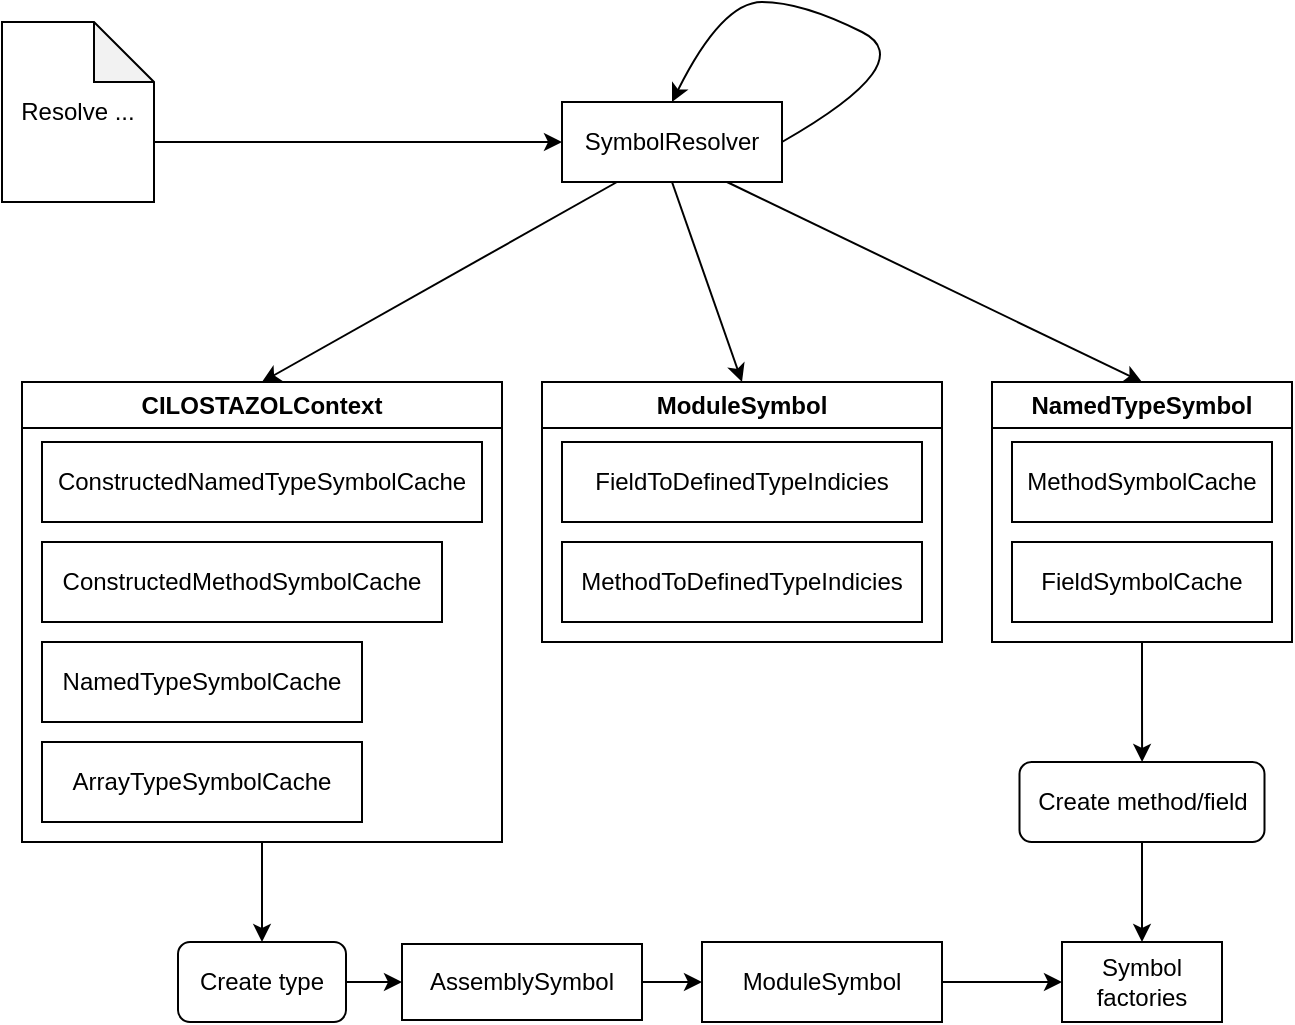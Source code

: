 <mxfile version="21.3.8" type="device">
  <diagram name="Page-1" id="Qsb8ecC2fXm5DqP-L0uR">
    <mxGraphModel dx="1434" dy="788" grid="1" gridSize="10" guides="1" tooltips="1" connect="1" arrows="1" fold="1" page="1" pageScale="1" pageWidth="827" pageHeight="1169" math="0" shadow="0">
      <root>
        <mxCell id="0" />
        <mxCell id="1" parent="0" />
        <mxCell id="NWMT-flrUUoNdrI8qfSR-24" style="rounded=0;orthogonalLoop=1;jettySize=auto;html=1;exitX=0.25;exitY=1;exitDx=0;exitDy=0;entryX=0.5;entryY=0;entryDx=0;entryDy=0;" edge="1" parent="1" source="NWMT-flrUUoNdrI8qfSR-1" target="NWMT-flrUUoNdrI8qfSR-7">
          <mxGeometry relative="1" as="geometry" />
        </mxCell>
        <mxCell id="NWMT-flrUUoNdrI8qfSR-25" style="rounded=0;orthogonalLoop=1;jettySize=auto;html=1;exitX=0.75;exitY=1;exitDx=0;exitDy=0;entryX=0.5;entryY=0;entryDx=0;entryDy=0;" edge="1" parent="1" source="NWMT-flrUUoNdrI8qfSR-1" target="NWMT-flrUUoNdrI8qfSR-11">
          <mxGeometry relative="1" as="geometry" />
        </mxCell>
        <mxCell id="NWMT-flrUUoNdrI8qfSR-26" style="rounded=0;orthogonalLoop=1;jettySize=auto;html=1;exitX=0.5;exitY=1;exitDx=0;exitDy=0;entryX=0.5;entryY=0;entryDx=0;entryDy=0;" edge="1" parent="1" source="NWMT-flrUUoNdrI8qfSR-1" target="NWMT-flrUUoNdrI8qfSR-14">
          <mxGeometry relative="1" as="geometry" />
        </mxCell>
        <mxCell id="NWMT-flrUUoNdrI8qfSR-1" value="SymbolResolver" style="rounded=0;whiteSpace=wrap;html=1;" vertex="1" parent="1">
          <mxGeometry x="320" y="60" width="110" height="40" as="geometry" />
        </mxCell>
        <mxCell id="NWMT-flrUUoNdrI8qfSR-11" value="NamedTypeSymbol" style="swimlane;whiteSpace=wrap;html=1;" vertex="1" parent="1">
          <mxGeometry x="535" y="200" width="150" height="130" as="geometry" />
        </mxCell>
        <mxCell id="NWMT-flrUUoNdrI8qfSR-12" value="MethodSymbolCache" style="rounded=0;whiteSpace=wrap;html=1;" vertex="1" parent="NWMT-flrUUoNdrI8qfSR-11">
          <mxGeometry x="10" y="30" width="130" height="40" as="geometry" />
        </mxCell>
        <mxCell id="NWMT-flrUUoNdrI8qfSR-13" value="FieldSymbolCache" style="rounded=0;whiteSpace=wrap;html=1;" vertex="1" parent="NWMT-flrUUoNdrI8qfSR-11">
          <mxGeometry x="10" y="80" width="130" height="40" as="geometry" />
        </mxCell>
        <mxCell id="NWMT-flrUUoNdrI8qfSR-14" value="ModuleSymbol" style="swimlane;whiteSpace=wrap;html=1;" vertex="1" parent="1">
          <mxGeometry x="310" y="200" width="200" height="130" as="geometry" />
        </mxCell>
        <mxCell id="NWMT-flrUUoNdrI8qfSR-16" value="FieldToDefinedTypeIndicies" style="rounded=0;whiteSpace=wrap;html=1;" vertex="1" parent="NWMT-flrUUoNdrI8qfSR-14">
          <mxGeometry x="10" y="30" width="180" height="40" as="geometry" />
        </mxCell>
        <mxCell id="NWMT-flrUUoNdrI8qfSR-15" value="MethodToDefinedTypeIndicies" style="rounded=0;whiteSpace=wrap;html=1;" vertex="1" parent="NWMT-flrUUoNdrI8qfSR-14">
          <mxGeometry x="10" y="80" width="180" height="40" as="geometry" />
        </mxCell>
        <mxCell id="NWMT-flrUUoNdrI8qfSR-36" style="edgeStyle=orthogonalEdgeStyle;rounded=0;orthogonalLoop=1;jettySize=auto;html=1;exitX=1;exitY=0.5;exitDx=0;exitDy=0;entryX=0;entryY=0.5;entryDx=0;entryDy=0;" edge="1" parent="1" source="NWMT-flrUUoNdrI8qfSR-18" target="NWMT-flrUUoNdrI8qfSR-34">
          <mxGeometry relative="1" as="geometry" />
        </mxCell>
        <mxCell id="NWMT-flrUUoNdrI8qfSR-18" value="Create type" style="rounded=1;whiteSpace=wrap;html=1;" vertex="1" parent="1">
          <mxGeometry x="128" y="480" width="84" height="40" as="geometry" />
        </mxCell>
        <mxCell id="NWMT-flrUUoNdrI8qfSR-39" style="edgeStyle=orthogonalEdgeStyle;rounded=0;orthogonalLoop=1;jettySize=auto;html=1;exitX=0.5;exitY=1;exitDx=0;exitDy=0;entryX=0.5;entryY=0;entryDx=0;entryDy=0;" edge="1" parent="1" source="NWMT-flrUUoNdrI8qfSR-19" target="NWMT-flrUUoNdrI8qfSR-27">
          <mxGeometry relative="1" as="geometry" />
        </mxCell>
        <mxCell id="NWMT-flrUUoNdrI8qfSR-19" value="Create method/field" style="rounded=1;whiteSpace=wrap;html=1;" vertex="1" parent="1">
          <mxGeometry x="548.75" y="390" width="122.5" height="40" as="geometry" />
        </mxCell>
        <mxCell id="NWMT-flrUUoNdrI8qfSR-28" style="edgeStyle=orthogonalEdgeStyle;rounded=0;orthogonalLoop=1;jettySize=auto;html=1;exitX=0.5;exitY=1;exitDx=0;exitDy=0;entryX=0.5;entryY=0;entryDx=0;entryDy=0;" edge="1" parent="1" source="NWMT-flrUUoNdrI8qfSR-7" target="NWMT-flrUUoNdrI8qfSR-18">
          <mxGeometry relative="1" as="geometry" />
        </mxCell>
        <mxCell id="NWMT-flrUUoNdrI8qfSR-7" value="CILOSTAZOLContext" style="swimlane;whiteSpace=wrap;html=1;" vertex="1" parent="1">
          <mxGeometry x="50" y="200" width="240" height="230" as="geometry" />
        </mxCell>
        <mxCell id="NWMT-flrUUoNdrI8qfSR-8" value="ConstructedNamedTypeSymbolCache" style="rounded=0;whiteSpace=wrap;html=1;" vertex="1" parent="NWMT-flrUUoNdrI8qfSR-7">
          <mxGeometry x="10" y="30" width="220" height="40" as="geometry" />
        </mxCell>
        <mxCell id="NWMT-flrUUoNdrI8qfSR-9" value="ConstructedMethodSymbolCache" style="rounded=0;whiteSpace=wrap;html=1;" vertex="1" parent="NWMT-flrUUoNdrI8qfSR-7">
          <mxGeometry x="10" y="80" width="200" height="40" as="geometry" />
        </mxCell>
        <mxCell id="NWMT-flrUUoNdrI8qfSR-5" value="NamedTypeSymbolCache" style="rounded=0;whiteSpace=wrap;html=1;" vertex="1" parent="NWMT-flrUUoNdrI8qfSR-7">
          <mxGeometry x="10" y="130" width="160" height="40" as="geometry" />
        </mxCell>
        <mxCell id="NWMT-flrUUoNdrI8qfSR-10" value="ArrayTypeSymbolCache" style="rounded=0;whiteSpace=wrap;html=1;" vertex="1" parent="NWMT-flrUUoNdrI8qfSR-7">
          <mxGeometry x="10" y="180" width="160" height="40" as="geometry" />
        </mxCell>
        <mxCell id="NWMT-flrUUoNdrI8qfSR-22" style="edgeStyle=orthogonalEdgeStyle;rounded=0;orthogonalLoop=1;jettySize=auto;html=1;exitX=0;exitY=0;exitDx=76;exitDy=60;exitPerimeter=0;entryX=0;entryY=0.5;entryDx=0;entryDy=0;" edge="1" parent="1" source="NWMT-flrUUoNdrI8qfSR-21" target="NWMT-flrUUoNdrI8qfSR-1">
          <mxGeometry relative="1" as="geometry" />
        </mxCell>
        <mxCell id="NWMT-flrUUoNdrI8qfSR-21" value="Resolve ..." style="shape=note;whiteSpace=wrap;html=1;backgroundOutline=1;darkOpacity=0.05;" vertex="1" parent="1">
          <mxGeometry x="40" y="20" width="76" height="90" as="geometry" />
        </mxCell>
        <mxCell id="NWMT-flrUUoNdrI8qfSR-23" value="" style="curved=1;endArrow=classic;html=1;rounded=0;exitX=1;exitY=0.5;exitDx=0;exitDy=0;entryX=0.5;entryY=0;entryDx=0;entryDy=0;" edge="1" parent="1" source="NWMT-flrUUoNdrI8qfSR-1" target="NWMT-flrUUoNdrI8qfSR-1">
          <mxGeometry width="50" height="50" relative="1" as="geometry">
            <mxPoint x="500" y="110" as="sourcePoint" />
            <mxPoint x="640" y="100" as="targetPoint" />
            <Array as="points">
              <mxPoint x="500" y="40" />
              <mxPoint x="440" y="10" />
              <mxPoint x="400" y="10" />
            </Array>
          </mxGeometry>
        </mxCell>
        <mxCell id="NWMT-flrUUoNdrI8qfSR-27" value="Symbol factories" style="rounded=0;whiteSpace=wrap;html=1;" vertex="1" parent="1">
          <mxGeometry x="570" y="480" width="80" height="40" as="geometry" />
        </mxCell>
        <mxCell id="NWMT-flrUUoNdrI8qfSR-32" value="" style="edgeStyle=orthogonalEdgeStyle;rounded=0;orthogonalLoop=1;jettySize=auto;html=1;exitX=0.5;exitY=1;exitDx=0;exitDy=0;" edge="1" parent="1" source="NWMT-flrUUoNdrI8qfSR-11" target="NWMT-flrUUoNdrI8qfSR-19">
          <mxGeometry relative="1" as="geometry" />
        </mxCell>
        <mxCell id="NWMT-flrUUoNdrI8qfSR-37" style="edgeStyle=orthogonalEdgeStyle;rounded=0;orthogonalLoop=1;jettySize=auto;html=1;exitX=1;exitY=0.5;exitDx=0;exitDy=0;entryX=0;entryY=0.5;entryDx=0;entryDy=0;" edge="1" parent="1" source="NWMT-flrUUoNdrI8qfSR-34" target="NWMT-flrUUoNdrI8qfSR-35">
          <mxGeometry relative="1" as="geometry" />
        </mxCell>
        <mxCell id="NWMT-flrUUoNdrI8qfSR-34" value="AssemblySymbol" style="rounded=0;whiteSpace=wrap;html=1;" vertex="1" parent="1">
          <mxGeometry x="240" y="481" width="120" height="38" as="geometry" />
        </mxCell>
        <mxCell id="NWMT-flrUUoNdrI8qfSR-38" style="edgeStyle=orthogonalEdgeStyle;rounded=0;orthogonalLoop=1;jettySize=auto;html=1;exitX=1;exitY=0.5;exitDx=0;exitDy=0;entryX=0;entryY=0.5;entryDx=0;entryDy=0;" edge="1" parent="1" source="NWMT-flrUUoNdrI8qfSR-35" target="NWMT-flrUUoNdrI8qfSR-27">
          <mxGeometry relative="1" as="geometry" />
        </mxCell>
        <mxCell id="NWMT-flrUUoNdrI8qfSR-35" value="ModuleSymbol" style="rounded=0;whiteSpace=wrap;html=1;" vertex="1" parent="1">
          <mxGeometry x="390" y="480" width="120" height="40" as="geometry" />
        </mxCell>
      </root>
    </mxGraphModel>
  </diagram>
</mxfile>
